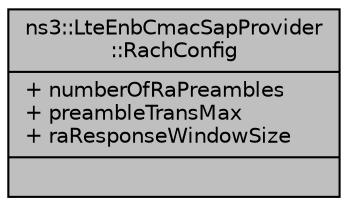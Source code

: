 digraph "ns3::LteEnbCmacSapProvider::RachConfig"
{
  edge [fontname="Helvetica",fontsize="10",labelfontname="Helvetica",labelfontsize="10"];
  node [fontname="Helvetica",fontsize="10",shape=record];
  Node1 [label="{ns3::LteEnbCmacSapProvider\l::RachConfig\n|+ numberOfRaPreambles\l+ preambleTransMax\l+ raResponseWindowSize\l|}",height=0.2,width=0.4,color="black", fillcolor="grey75", style="filled", fontcolor="black"];
}
